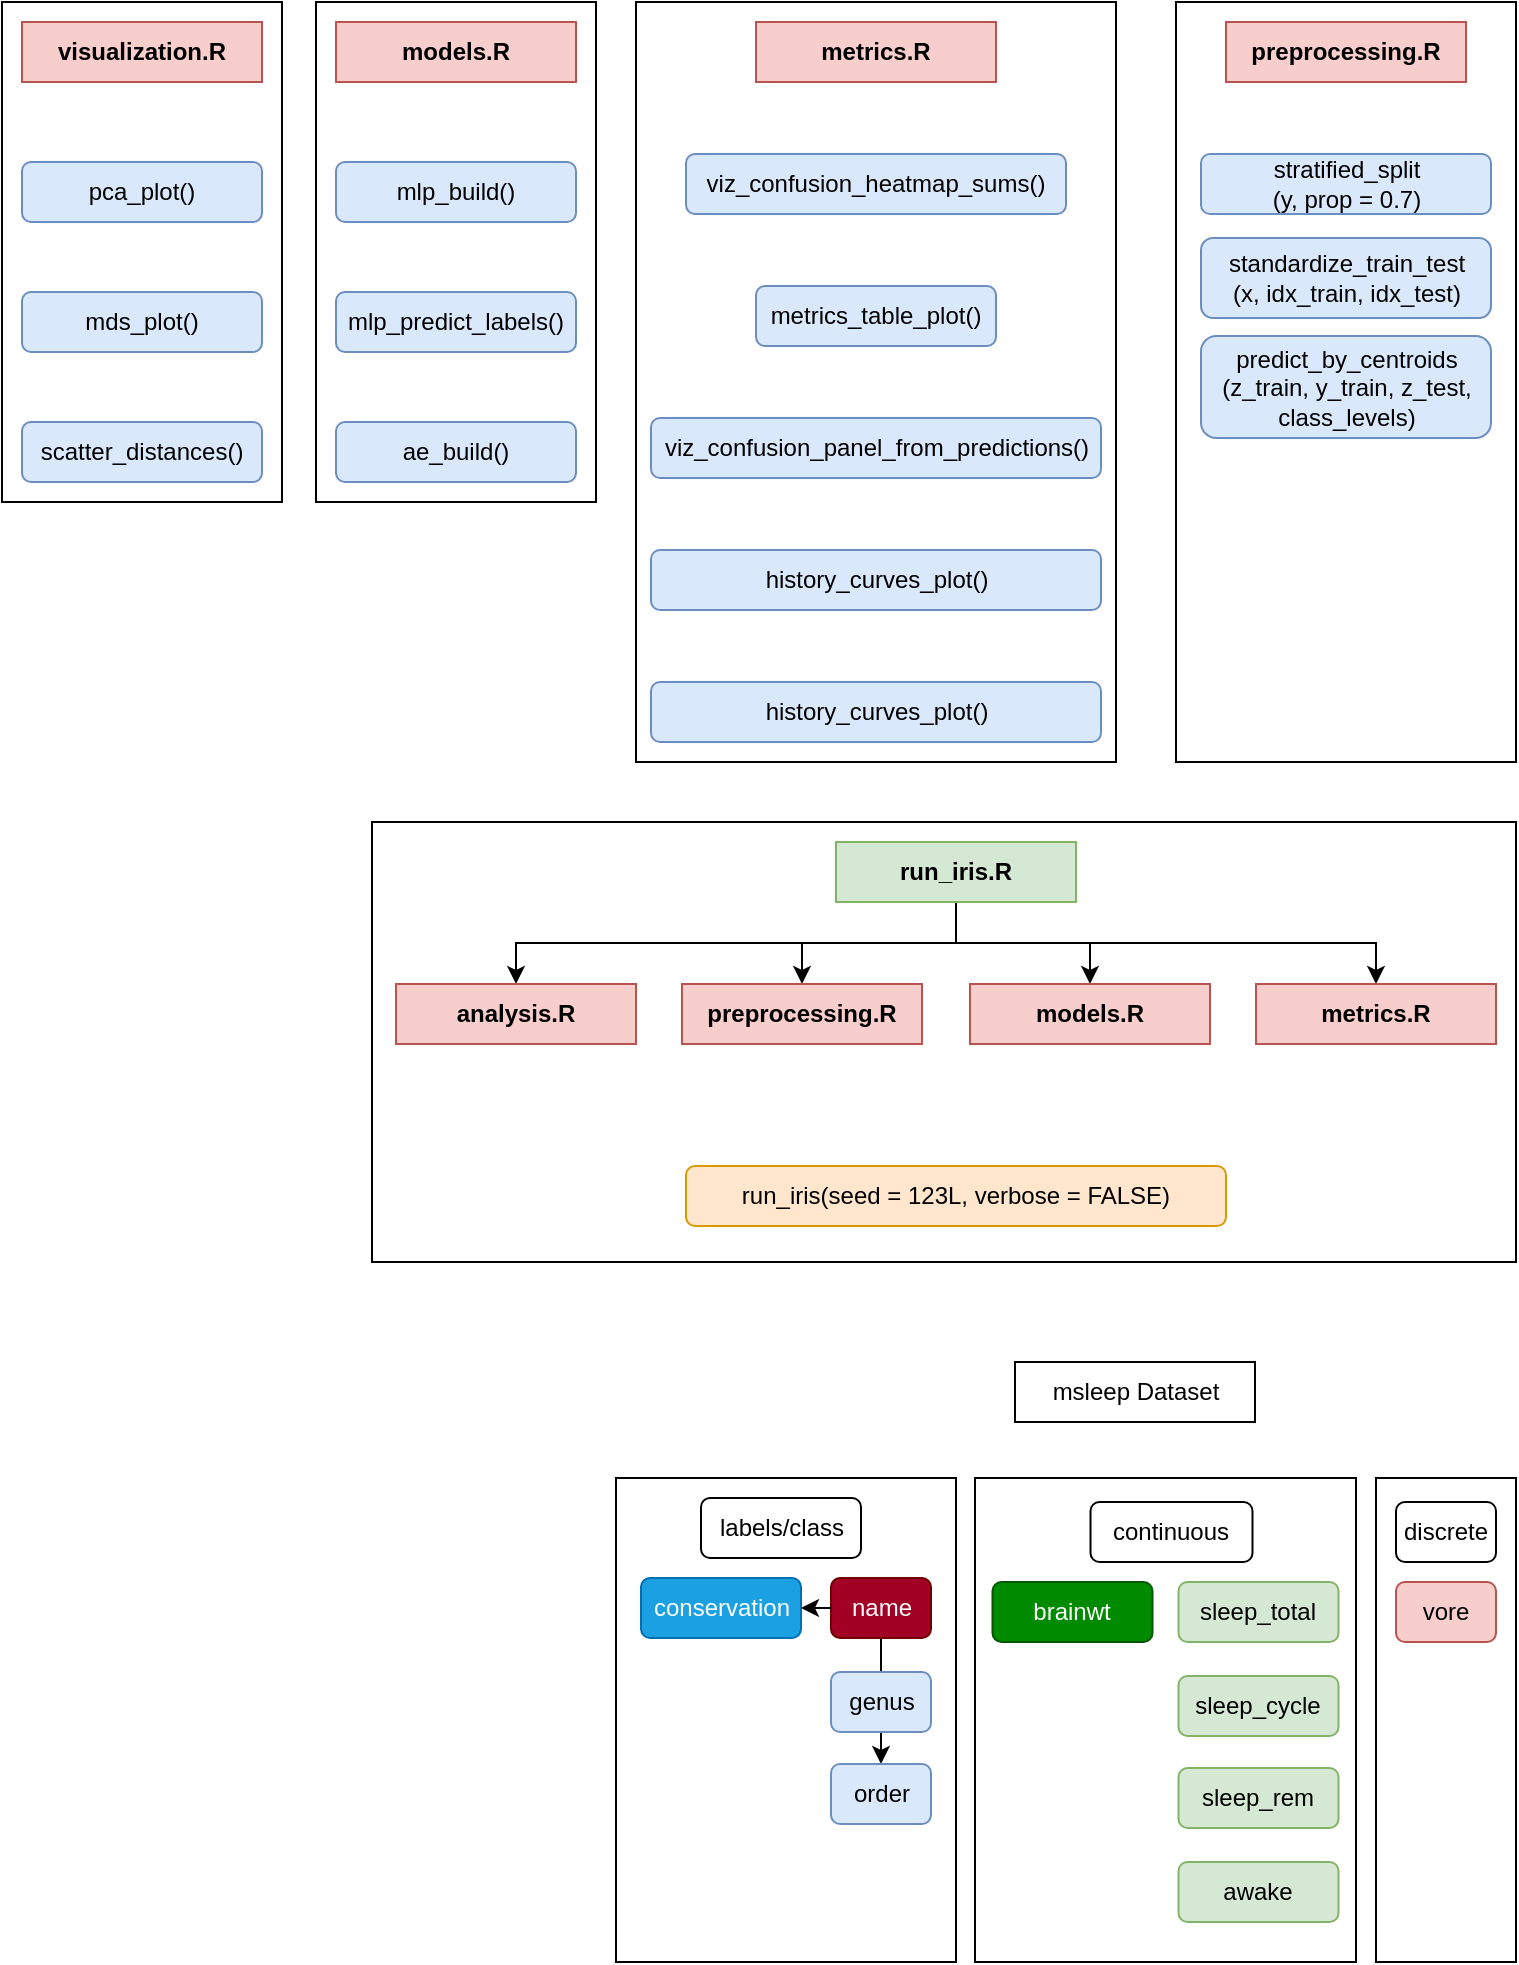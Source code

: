 <mxfile version="28.2.1">
  <diagram name="Page-1" id="hLjd40Mp4ctCxhCCKkwX">
    <mxGraphModel dx="2541" dy="139" grid="1" gridSize="10" guides="1" tooltips="1" connect="1" arrows="1" fold="1" page="1" pageScale="1" pageWidth="827" pageHeight="1169" math="0" shadow="0">
      <root>
        <mxCell id="0" />
        <mxCell id="1" parent="0" />
        <mxCell id="h5PKQ5_-vBnPqG8-7pic-10" value="" style="rounded=0;whiteSpace=wrap;html=1;" parent="1" vertex="1">
          <mxGeometry x="722" y="1938" width="70" height="242" as="geometry" />
        </mxCell>
        <mxCell id="h5PKQ5_-vBnPqG8-7pic-9" value="" style="rounded=0;whiteSpace=wrap;html=1;" parent="1" vertex="1">
          <mxGeometry x="521.5" y="1938" width="190.5" height="242" as="geometry" />
        </mxCell>
        <mxCell id="h5PKQ5_-vBnPqG8-7pic-8" value="" style="rounded=0;whiteSpace=wrap;html=1;" parent="1" vertex="1">
          <mxGeometry x="342" y="1938" width="170" height="242" as="geometry" />
        </mxCell>
        <mxCell id="CPnGXNIcDzd4oW7dHK-n-26" value="msleep Dataset" style="rounded=0;whiteSpace=wrap;html=1;" parent="1" vertex="1">
          <mxGeometry x="541.5" y="1880" width="120" height="30" as="geometry" />
        </mxCell>
        <mxCell id="RDY0fzNDWBnP0Dt53zWQ-37" value="" style="rounded=0;whiteSpace=wrap;html=1;" parent="1" vertex="1">
          <mxGeometry x="622" y="1200" width="170" height="380" as="geometry" />
        </mxCell>
        <mxCell id="RDY0fzNDWBnP0Dt53zWQ-38" value="" style="rounded=0;whiteSpace=wrap;html=1;" parent="1" vertex="1">
          <mxGeometry x="220" y="1610" width="572" height="220" as="geometry" />
        </mxCell>
        <mxCell id="RDY0fzNDWBnP0Dt53zWQ-39" value="" style="rounded=0;whiteSpace=wrap;html=1;" parent="1" vertex="1">
          <mxGeometry x="352" y="1200" width="240" height="380" as="geometry" />
        </mxCell>
        <mxCell id="RDY0fzNDWBnP0Dt53zWQ-40" value="" style="rounded=0;whiteSpace=wrap;html=1;" parent="1" vertex="1">
          <mxGeometry x="192" y="1200" width="140" height="250" as="geometry" />
        </mxCell>
        <mxCell id="RDY0fzNDWBnP0Dt53zWQ-41" value="" style="rounded=0;whiteSpace=wrap;html=1;" parent="1" vertex="1">
          <mxGeometry x="35" y="1200" width="140" height="250" as="geometry" />
        </mxCell>
        <mxCell id="RDY0fzNDWBnP0Dt53zWQ-42" value="pca_plot()" style="rounded=1;whiteSpace=wrap;html=1;fillColor=#dae8fc;strokeColor=#6c8ebf;" parent="1" vertex="1">
          <mxGeometry x="45" y="1280" width="120" height="30" as="geometry" />
        </mxCell>
        <mxCell id="RDY0fzNDWBnP0Dt53zWQ-43" value="mds&lt;span style=&quot;background-color: transparent; color: light-dark(rgb(0, 0, 0), rgb(255, 255, 255));&quot;&gt;_plot()&lt;/span&gt;" style="rounded=1;whiteSpace=wrap;html=1;fillColor=#dae8fc;strokeColor=#6c8ebf;" parent="1" vertex="1">
          <mxGeometry x="45" y="1345" width="120" height="30" as="geometry" />
        </mxCell>
        <mxCell id="RDY0fzNDWBnP0Dt53zWQ-44" value="&lt;span style=&quot;background-color: transparent; color: light-dark(rgb(0, 0, 0), rgb(255, 255, 255));&quot;&gt;scatter_distances()&lt;/span&gt;" style="rounded=1;whiteSpace=wrap;html=1;fillColor=#dae8fc;strokeColor=#6c8ebf;" parent="1" vertex="1">
          <mxGeometry x="45" y="1410" width="120" height="30" as="geometry" />
        </mxCell>
        <mxCell id="RDY0fzNDWBnP0Dt53zWQ-45" value="visualization.R" style="rounded=0;whiteSpace=wrap;html=1;fillColor=#f8cecc;strokeColor=#b85450;fontStyle=1" parent="1" vertex="1">
          <mxGeometry x="45" y="1210" width="120" height="30" as="geometry" />
        </mxCell>
        <mxCell id="RDY0fzNDWBnP0Dt53zWQ-46" value="mlp_build()" style="rounded=1;whiteSpace=wrap;html=1;fillColor=#dae8fc;strokeColor=#6c8ebf;" parent="1" vertex="1">
          <mxGeometry x="202" y="1280" width="120" height="30" as="geometry" />
        </mxCell>
        <mxCell id="RDY0fzNDWBnP0Dt53zWQ-47" value="&lt;span style=&quot;background-color: transparent; color: light-dark(rgb(0, 0, 0), rgb(255, 255, 255));&quot;&gt;mlp_predict_labels()&lt;/span&gt;" style="rounded=1;whiteSpace=wrap;html=1;fillColor=#dae8fc;strokeColor=#6c8ebf;" parent="1" vertex="1">
          <mxGeometry x="202" y="1345" width="120" height="30" as="geometry" />
        </mxCell>
        <mxCell id="RDY0fzNDWBnP0Dt53zWQ-48" value="&lt;span style=&quot;background-color: transparent; color: light-dark(rgb(0, 0, 0), rgb(255, 255, 255));&quot;&gt;ae_build()&lt;/span&gt;" style="rounded=1;whiteSpace=wrap;html=1;fillColor=#dae8fc;strokeColor=#6c8ebf;" parent="1" vertex="1">
          <mxGeometry x="202" y="1410" width="120" height="30" as="geometry" />
        </mxCell>
        <mxCell id="RDY0fzNDWBnP0Dt53zWQ-49" value="models.R" style="rounded=0;whiteSpace=wrap;html=1;fillColor=#f8cecc;strokeColor=#b85450;fontStyle=1" parent="1" vertex="1">
          <mxGeometry x="202" y="1210" width="120" height="30" as="geometry" />
        </mxCell>
        <mxCell id="RDY0fzNDWBnP0Dt53zWQ-50" value="viz_confusion_heatmap_sums()" style="rounded=1;whiteSpace=wrap;html=1;fillColor=#dae8fc;strokeColor=#6c8ebf;" parent="1" vertex="1">
          <mxGeometry x="377" y="1276" width="190" height="30" as="geometry" />
        </mxCell>
        <mxCell id="RDY0fzNDWBnP0Dt53zWQ-51" value="metrics_table_plot()" style="rounded=1;whiteSpace=wrap;html=1;fillColor=#dae8fc;strokeColor=#6c8ebf;" parent="1" vertex="1">
          <mxGeometry x="412" y="1342" width="120" height="30" as="geometry" />
        </mxCell>
        <mxCell id="RDY0fzNDWBnP0Dt53zWQ-52" value="metrics.R" style="rounded=0;whiteSpace=wrap;html=1;fillColor=#f8cecc;strokeColor=#b85450;fontStyle=1" parent="1" vertex="1">
          <mxGeometry x="412" y="1210" width="120" height="30" as="geometry" />
        </mxCell>
        <mxCell id="RDY0fzNDWBnP0Dt53zWQ-53" value="viz_confusion_panel_from_predictions()" style="rounded=1;whiteSpace=wrap;html=1;fillColor=#dae8fc;strokeColor=#6c8ebf;" parent="1" vertex="1">
          <mxGeometry x="359.5" y="1408" width="225" height="30" as="geometry" />
        </mxCell>
        <mxCell id="RDY0fzNDWBnP0Dt53zWQ-54" value="history_curves_plot()" style="rounded=1;whiteSpace=wrap;html=1;fillColor=#dae8fc;strokeColor=#6c8ebf;" parent="1" vertex="1">
          <mxGeometry x="359.5" y="1474" width="225" height="30" as="geometry" />
        </mxCell>
        <mxCell id="RDY0fzNDWBnP0Dt53zWQ-55" value="history_curves_plot()" style="rounded=1;whiteSpace=wrap;html=1;fillColor=#dae8fc;strokeColor=#6c8ebf;" parent="1" vertex="1">
          <mxGeometry x="359.5" y="1540" width="225" height="30" as="geometry" />
        </mxCell>
        <mxCell id="h5PKQ5_-vBnPqG8-7pic-3" style="edgeStyle=orthogonalEdgeStyle;rounded=0;orthogonalLoop=1;jettySize=auto;html=1;exitX=0.5;exitY=1;exitDx=0;exitDy=0;" parent="1" source="RDY0fzNDWBnP0Dt53zWQ-62" target="RDY0fzNDWBnP0Dt53zWQ-57" edge="1">
          <mxGeometry relative="1" as="geometry" />
        </mxCell>
        <mxCell id="h5PKQ5_-vBnPqG8-7pic-4" style="edgeStyle=orthogonalEdgeStyle;rounded=0;orthogonalLoop=1;jettySize=auto;html=1;exitX=0.5;exitY=1;exitDx=0;exitDy=0;entryX=0.5;entryY=0;entryDx=0;entryDy=0;" parent="1" source="RDY0fzNDWBnP0Dt53zWQ-62" target="h5PKQ5_-vBnPqG8-7pic-1" edge="1">
          <mxGeometry relative="1" as="geometry" />
        </mxCell>
        <mxCell id="h5PKQ5_-vBnPqG8-7pic-5" style="edgeStyle=orthogonalEdgeStyle;rounded=0;orthogonalLoop=1;jettySize=auto;html=1;exitX=0.5;exitY=1;exitDx=0;exitDy=0;" parent="1" source="RDY0fzNDWBnP0Dt53zWQ-62" target="RDY0fzNDWBnP0Dt53zWQ-56" edge="1">
          <mxGeometry relative="1" as="geometry" />
        </mxCell>
        <mxCell id="h5PKQ5_-vBnPqG8-7pic-6" style="edgeStyle=orthogonalEdgeStyle;rounded=0;orthogonalLoop=1;jettySize=auto;html=1;exitX=0.5;exitY=1;exitDx=0;exitDy=0;" parent="1" source="RDY0fzNDWBnP0Dt53zWQ-62" target="RDY0fzNDWBnP0Dt53zWQ-58" edge="1">
          <mxGeometry relative="1" as="geometry" />
        </mxCell>
        <mxCell id="RDY0fzNDWBnP0Dt53zWQ-62" value="run_iris.R" style="rounded=0;whiteSpace=wrap;html=1;fillColor=#d5e8d4;strokeColor=#82b366;fontStyle=1" parent="1" vertex="1">
          <mxGeometry x="452" y="1620" width="120" height="30" as="geometry" />
        </mxCell>
        <mxCell id="RDY0fzNDWBnP0Dt53zWQ-63" value="stratified_split&lt;div&gt;(y, prop = 0.7)&lt;/div&gt;" style="rounded=1;whiteSpace=wrap;html=1;fillColor=#dae8fc;strokeColor=#6c8ebf;" parent="1" vertex="1">
          <mxGeometry x="634.5" y="1276" width="145" height="30" as="geometry" />
        </mxCell>
        <mxCell id="RDY0fzNDWBnP0Dt53zWQ-64" value="standardize_train_test&lt;div&gt;(x, idx_train, idx_test)&lt;/div&gt;" style="rounded=1;whiteSpace=wrap;html=1;fillColor=#dae8fc;strokeColor=#6c8ebf;" parent="1" vertex="1">
          <mxGeometry x="634.5" y="1318" width="145" height="40" as="geometry" />
        </mxCell>
        <mxCell id="RDY0fzNDWBnP0Dt53zWQ-65" value="predict_by_centroids&lt;div&gt;(z_train, y_train, z_test, class_levels)&lt;/div&gt;" style="rounded=1;whiteSpace=wrap;html=1;fillColor=#dae8fc;strokeColor=#6c8ebf;" parent="1" vertex="1">
          <mxGeometry x="634.5" y="1367" width="145" height="51" as="geometry" />
        </mxCell>
        <mxCell id="RDY0fzNDWBnP0Dt53zWQ-66" value="run_iris&lt;span style=&quot;background-color: transparent; color: light-dark(rgb(0, 0, 0), rgb(255, 255, 255));&quot;&gt;(seed = 123L, verbose = FALSE)&lt;/span&gt;" style="rounded=1;whiteSpace=wrap;html=1;fillColor=#ffe6cc;strokeColor=#d79b00;" parent="1" vertex="1">
          <mxGeometry x="377" y="1782" width="270" height="30" as="geometry" />
        </mxCell>
        <mxCell id="RDY0fzNDWBnP0Dt53zWQ-68" value="preprocessing.R" style="rounded=0;whiteSpace=wrap;html=1;fillColor=#f8cecc;strokeColor=#b85450;fontStyle=1" parent="1" vertex="1">
          <mxGeometry x="647" y="1210" width="120" height="30" as="geometry" />
        </mxCell>
        <mxCell id="h5PKQ5_-vBnPqG8-7pic-2" value="" style="group" parent="1" vertex="1" connectable="0">
          <mxGeometry x="232" y="1691" width="550" height="30" as="geometry" />
        </mxCell>
        <mxCell id="RDY0fzNDWBnP0Dt53zWQ-56" value="analysis.R" style="rounded=0;whiteSpace=wrap;html=1;fillColor=#f8cecc;strokeColor=#b85450;fontStyle=1" parent="h5PKQ5_-vBnPqG8-7pic-2" vertex="1">
          <mxGeometry width="120" height="30" as="geometry" />
        </mxCell>
        <mxCell id="RDY0fzNDWBnP0Dt53zWQ-57" value="models.R" style="rounded=0;whiteSpace=wrap;html=1;fillColor=#f8cecc;strokeColor=#b85450;fontStyle=1" parent="h5PKQ5_-vBnPqG8-7pic-2" vertex="1">
          <mxGeometry x="287" width="120" height="30" as="geometry" />
        </mxCell>
        <mxCell id="RDY0fzNDWBnP0Dt53zWQ-58" value="metrics.R" style="rounded=0;whiteSpace=wrap;html=1;fillColor=#f8cecc;strokeColor=#b85450;fontStyle=1" parent="h5PKQ5_-vBnPqG8-7pic-2" vertex="1">
          <mxGeometry x="430" width="120" height="30" as="geometry" />
        </mxCell>
        <mxCell id="h5PKQ5_-vBnPqG8-7pic-1" value="preprocessing.R" style="rounded=0;whiteSpace=wrap;html=1;fillColor=#f8cecc;strokeColor=#b85450;fontStyle=1" parent="h5PKQ5_-vBnPqG8-7pic-2" vertex="1">
          <mxGeometry x="143" width="120" height="30" as="geometry" />
        </mxCell>
        <mxCell id="h5PKQ5_-vBnPqG8-7pic-11" value="" style="group" parent="1" vertex="1" connectable="0">
          <mxGeometry x="354.5" y="1948" width="145" height="163" as="geometry" />
        </mxCell>
        <mxCell id="CPnGXNIcDzd4oW7dHK-n-42" value="conservation" style="rounded=1;whiteSpace=wrap;html=1;fillColor=#1ba1e2;fontColor=#ffffff;strokeColor=#006EAF;" parent="h5PKQ5_-vBnPqG8-7pic-11" vertex="1">
          <mxGeometry y="40" width="80" height="30" as="geometry" />
        </mxCell>
        <mxCell id="CPnGXNIcDzd4oW7dHK-n-53" value="" style="group" parent="h5PKQ5_-vBnPqG8-7pic-11" vertex="1" connectable="0">
          <mxGeometry x="95" y="40" width="50" height="123" as="geometry" />
        </mxCell>
        <mxCell id="CPnGXNIcDzd4oW7dHK-n-81" style="edgeStyle=orthogonalEdgeStyle;rounded=0;orthogonalLoop=1;jettySize=auto;html=1;exitX=0.5;exitY=1;exitDx=0;exitDy=0;" parent="CPnGXNIcDzd4oW7dHK-n-53" source="CPnGXNIcDzd4oW7dHK-n-38" target="CPnGXNIcDzd4oW7dHK-n-41" edge="1">
          <mxGeometry relative="1" as="geometry" />
        </mxCell>
        <mxCell id="CPnGXNIcDzd4oW7dHK-n-38" value="name" style="rounded=1;whiteSpace=wrap;html=1;fillColor=#a20025;strokeColor=#6F0000;fontColor=#ffffff;" parent="CPnGXNIcDzd4oW7dHK-n-53" vertex="1">
          <mxGeometry width="50" height="30" as="geometry" />
        </mxCell>
        <mxCell id="CPnGXNIcDzd4oW7dHK-n-39" value="genus" style="rounded=1;whiteSpace=wrap;html=1;fillColor=#dae8fc;strokeColor=#6c8ebf;" parent="CPnGXNIcDzd4oW7dHK-n-53" vertex="1">
          <mxGeometry y="47" width="50" height="30" as="geometry" />
        </mxCell>
        <mxCell id="CPnGXNIcDzd4oW7dHK-n-41" value="order" style="rounded=1;whiteSpace=wrap;html=1;fillColor=#dae8fc;strokeColor=#6c8ebf;" parent="CPnGXNIcDzd4oW7dHK-n-53" vertex="1">
          <mxGeometry y="93" width="50" height="30" as="geometry" />
        </mxCell>
        <mxCell id="CPnGXNIcDzd4oW7dHK-n-58" value="labels/class" style="rounded=1;whiteSpace=wrap;html=1;" parent="h5PKQ5_-vBnPqG8-7pic-11" vertex="1">
          <mxGeometry x="30" width="80" height="30" as="geometry" />
        </mxCell>
        <mxCell id="CPnGXNIcDzd4oW7dHK-n-82" style="edgeStyle=orthogonalEdgeStyle;rounded=0;orthogonalLoop=1;jettySize=auto;html=1;exitX=0;exitY=0.5;exitDx=0;exitDy=0;entryX=1;entryY=0.5;entryDx=0;entryDy=0;" parent="h5PKQ5_-vBnPqG8-7pic-11" source="CPnGXNIcDzd4oW7dHK-n-38" target="CPnGXNIcDzd4oW7dHK-n-42" edge="1">
          <mxGeometry relative="1" as="geometry" />
        </mxCell>
        <mxCell id="h5PKQ5_-vBnPqG8-7pic-12" value="" style="group" parent="1" vertex="1" connectable="0">
          <mxGeometry x="530.25" y="1950" width="173" height="210" as="geometry" />
        </mxCell>
        <mxCell id="CPnGXNIcDzd4oW7dHK-n-47" value="brainwt" style="rounded=1;whiteSpace=wrap;html=1;fillColor=#008a00;strokeColor=#005700;fontColor=#ffffff;" parent="h5PKQ5_-vBnPqG8-7pic-12" vertex="1">
          <mxGeometry y="40" width="80" height="30" as="geometry" />
        </mxCell>
        <mxCell id="CPnGXNIcDzd4oW7dHK-n-52" value="" style="group" parent="h5PKQ5_-vBnPqG8-7pic-12" vertex="1" connectable="0">
          <mxGeometry x="93" y="40" width="80" height="170" as="geometry" />
        </mxCell>
        <mxCell id="CPnGXNIcDzd4oW7dHK-n-43" value="sleep_total" style="rounded=1;whiteSpace=wrap;html=1;fillColor=#d5e8d4;strokeColor=#82b366;" parent="CPnGXNIcDzd4oW7dHK-n-52" vertex="1">
          <mxGeometry width="80" height="30" as="geometry" />
        </mxCell>
        <mxCell id="CPnGXNIcDzd4oW7dHK-n-44" value="sleep_rem" style="rounded=1;whiteSpace=wrap;html=1;fillColor=#d5e8d4;strokeColor=#82b366;" parent="CPnGXNIcDzd4oW7dHK-n-52" vertex="1">
          <mxGeometry y="93" width="80" height="30" as="geometry" />
        </mxCell>
        <mxCell id="CPnGXNIcDzd4oW7dHK-n-45" value="sleep_cycle" style="rounded=1;whiteSpace=wrap;html=1;fillColor=#d5e8d4;strokeColor=#82b366;" parent="CPnGXNIcDzd4oW7dHK-n-52" vertex="1">
          <mxGeometry y="47" width="80" height="30" as="geometry" />
        </mxCell>
        <mxCell id="CPnGXNIcDzd4oW7dHK-n-46" value="awake" style="rounded=1;whiteSpace=wrap;html=1;fillColor=#d5e8d4;strokeColor=#82b366;" parent="CPnGXNIcDzd4oW7dHK-n-52" vertex="1">
          <mxGeometry y="140" width="80" height="30" as="geometry" />
        </mxCell>
        <mxCell id="CPnGXNIcDzd4oW7dHK-n-56" value="continuous" style="rounded=1;whiteSpace=wrap;html=1;" parent="h5PKQ5_-vBnPqG8-7pic-12" vertex="1">
          <mxGeometry x="49" width="81" height="30" as="geometry" />
        </mxCell>
        <mxCell id="h5PKQ5_-vBnPqG8-7pic-13" value="" style="group" parent="1" vertex="1" connectable="0">
          <mxGeometry x="732" y="1950" width="50" height="70" as="geometry" />
        </mxCell>
        <mxCell id="CPnGXNIcDzd4oW7dHK-n-40" value="vore" style="rounded=1;whiteSpace=wrap;html=1;fillColor=#f8cecc;strokeColor=#b85450;" parent="h5PKQ5_-vBnPqG8-7pic-13" vertex="1">
          <mxGeometry y="40" width="50" height="30" as="geometry" />
        </mxCell>
        <mxCell id="CPnGXNIcDzd4oW7dHK-n-57" value="discrete" style="rounded=1;whiteSpace=wrap;html=1;" parent="h5PKQ5_-vBnPqG8-7pic-13" vertex="1">
          <mxGeometry width="50" height="30" as="geometry" />
        </mxCell>
      </root>
    </mxGraphModel>
  </diagram>
</mxfile>
